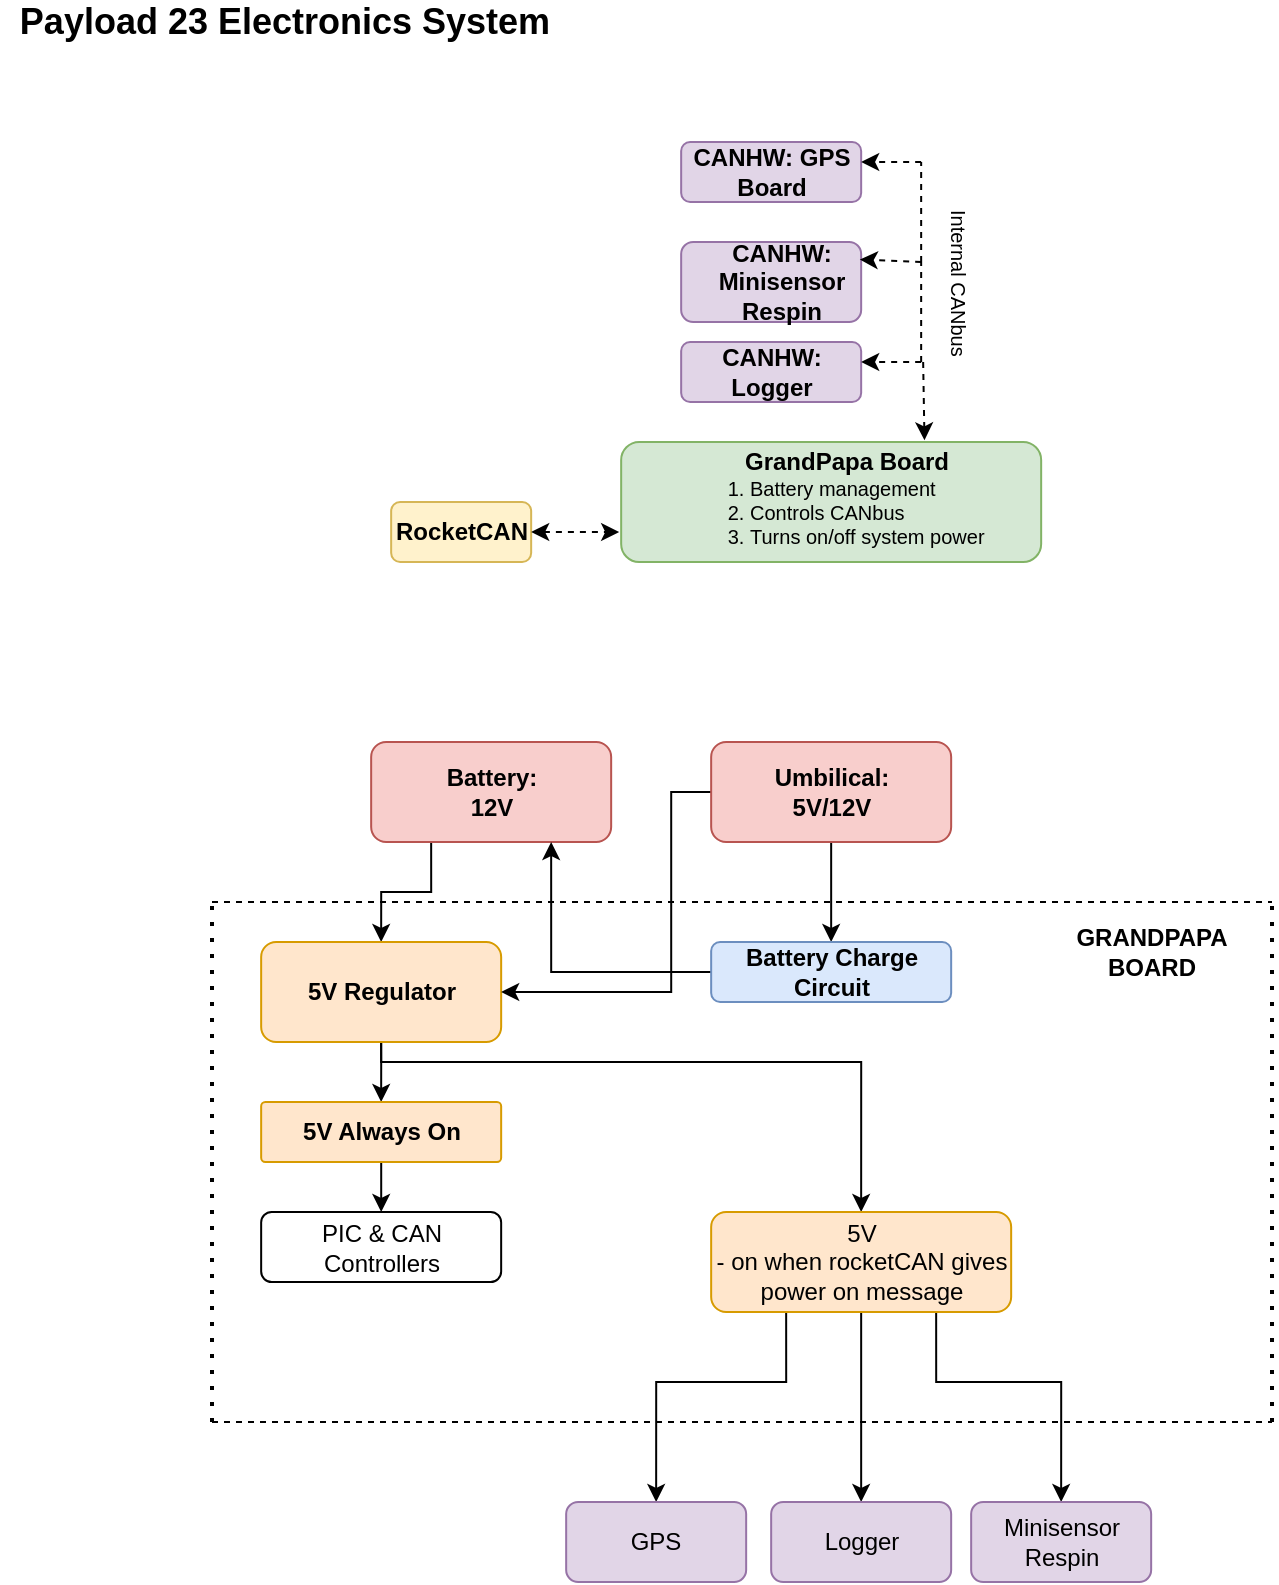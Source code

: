 <mxfile version="20.3.0" type="device"><diagram id="Opwh5GYKjnsF_A2R5oXe" name="Boards Layout"><mxGraphModel dx="1221" dy="754" grid="1" gridSize="10" guides="1" tooltips="1" connect="1" arrows="1" fold="1" page="1" pageScale="1" pageWidth="850" pageHeight="1100" background="#ffffff" math="0" shadow="0"><root><mxCell id="0"/><mxCell id="1" parent="0"/><mxCell id="gV5VkrHeoTFc6tMUTauO-68" value="" style="rounded=1;whiteSpace=wrap;html=1;fillColor=#d5e8d4;strokeColor=#82b366;" parent="1" vertex="1"><mxGeometry x="324.58" y="240" width="210" height="60" as="geometry"/></mxCell><mxCell id="gV5VkrHeoTFc6tMUTauO-69" value="&lt;b&gt;GrandPapa Board&lt;/b&gt;" style="text;html=1;strokeColor=none;fillColor=none;align=center;verticalAlign=middle;whiteSpace=wrap;rounded=0;" parent="1" vertex="1"><mxGeometry x="384.58" y="240" width="105" height="20" as="geometry"/></mxCell><mxCell id="gV5VkrHeoTFc6tMUTauO-70" value="&lt;ol style=&quot;font-size: 10px&quot;&gt;&lt;li&gt;Battery management&lt;/li&gt;&lt;li&gt;Controls CANbus&lt;/li&gt;&lt;li&gt;Turns on/off system power&lt;/li&gt;&lt;/ol&gt;" style="text;html=1;strokeColor=none;fillColor=none;align=left;verticalAlign=middle;whiteSpace=wrap;rounded=1;" parent="1" vertex="1"><mxGeometry x="347.08" y="265" width="165" height="20" as="geometry"/></mxCell><mxCell id="gV5VkrHeoTFc6tMUTauO-74" value="" style="rounded=1;whiteSpace=wrap;html=1;fillColor=#e1d5e7;strokeColor=#9673a6;" parent="1" vertex="1"><mxGeometry x="354.58" y="190" width="90" height="30" as="geometry"/></mxCell><mxCell id="gV5VkrHeoTFc6tMUTauO-75" value="" style="rounded=1;whiteSpace=wrap;html=1;fillColor=#e1d5e7;strokeColor=#9673a6;" parent="1" vertex="1"><mxGeometry x="354.58" y="140" width="90" height="40" as="geometry"/></mxCell><mxCell id="gV5VkrHeoTFc6tMUTauO-76" value="" style="rounded=1;whiteSpace=wrap;html=1;fillColor=#e1d5e7;strokeColor=#9673a6;" parent="1" vertex="1"><mxGeometry x="354.58" y="90" width="90" height="30" as="geometry"/></mxCell><mxCell id="gV5VkrHeoTFc6tMUTauO-77" value="&lt;b&gt;CANHW: GPS Board&lt;br&gt;&lt;/b&gt;" style="text;html=1;strokeColor=none;fillColor=none;align=center;verticalAlign=middle;whiteSpace=wrap;rounded=0;" parent="1" vertex="1"><mxGeometry x="354.58" y="95" width="90" height="20" as="geometry"/></mxCell><mxCell id="gV5VkrHeoTFc6tMUTauO-78" value="&lt;b&gt;CANHW: Minisensor Respin&lt;/b&gt;" style="text;html=1;strokeColor=none;fillColor=none;align=center;verticalAlign=middle;whiteSpace=wrap;rounded=1;" parent="1" vertex="1"><mxGeometry x="359.58" y="150" width="90" height="20" as="geometry"/></mxCell><mxCell id="gV5VkrHeoTFc6tMUTauO-79" value="&lt;b&gt;CANHW: Logger&lt;/b&gt;" style="text;html=1;align=center;verticalAlign=middle;whiteSpace=wrap;rounded=1;" parent="1" vertex="1"><mxGeometry x="354.58" y="195" width="90" height="20" as="geometry"/></mxCell><mxCell id="gV5VkrHeoTFc6tMUTauO-80" value="" style="endArrow=classic;html=1;exitX=0.873;exitY=-0.042;exitDx=0;exitDy=0;exitPerimeter=0;dashed=1;entryX=0.873;entryY=-0.042;entryDx=0;entryDy=0;entryPerimeter=0;" parent="1" target="gV5VkrHeoTFc6tMUTauO-69" edge="1"><mxGeometry width="50" height="50" relative="1" as="geometry"><mxPoint x="475.58" y="200" as="sourcePoint"/><mxPoint x="334.58" y="230" as="targetPoint"/></mxGeometry></mxCell><mxCell id="gV5VkrHeoTFc6tMUTauO-81" value="" style="endArrow=classic;html=1;entryX=1;entryY=0.25;entryDx=0;entryDy=0;dashed=1;" parent="1" target="gV5VkrHeoTFc6tMUTauO-79" edge="1"><mxGeometry width="50" height="50" relative="1" as="geometry"><mxPoint x="474.58" y="200" as="sourcePoint"/><mxPoint x="414.58" y="180" as="targetPoint"/></mxGeometry></mxCell><mxCell id="gV5VkrHeoTFc6tMUTauO-82" value="" style="endArrow=none;html=1;dashed=1;endFill=0;" parent="1" edge="1"><mxGeometry width="50" height="50" relative="1" as="geometry"><mxPoint x="474.58" y="200" as="sourcePoint"/><mxPoint x="474.58" y="150" as="targetPoint"/></mxGeometry></mxCell><mxCell id="gV5VkrHeoTFc6tMUTauO-83" value="" style="endArrow=classic;html=1;entryX=0.937;entryY=-0.06;entryDx=0;entryDy=0;entryPerimeter=0;dashed=1;" parent="1" target="gV5VkrHeoTFc6tMUTauO-78" edge="1"><mxGeometry width="50" height="50" relative="1" as="geometry"><mxPoint x="474.58" y="150" as="sourcePoint"/><mxPoint x="414.58" y="180" as="targetPoint"/></mxGeometry></mxCell><mxCell id="gV5VkrHeoTFc6tMUTauO-84" value="" style="endArrow=none;html=1;dashed=1;endFill=0;" parent="1" edge="1"><mxGeometry width="50" height="50" relative="1" as="geometry"><mxPoint x="474.58" y="150" as="sourcePoint"/><mxPoint x="474.58" y="100" as="targetPoint"/></mxGeometry></mxCell><mxCell id="gV5VkrHeoTFc6tMUTauO-85" value="" style="endArrow=classic;html=1;entryX=1;entryY=0.25;entryDx=0;entryDy=0;dashed=1;" parent="1" target="gV5VkrHeoTFc6tMUTauO-77" edge="1"><mxGeometry width="50" height="50" relative="1" as="geometry"><mxPoint x="474.58" y="100" as="sourcePoint"/><mxPoint x="414.58" y="180" as="targetPoint"/></mxGeometry></mxCell><mxCell id="gV5VkrHeoTFc6tMUTauO-86" value="&lt;font style=&quot;font-size: 10px&quot;&gt;Internal&amp;nbsp;CANbus&lt;/font&gt;" style="text;html=1;strokeColor=none;fillColor=none;align=center;verticalAlign=middle;whiteSpace=wrap;rounded=0;rotation=90;" parent="1" vertex="1"><mxGeometry x="409.58" y="150" width="167.5" height="20" as="geometry"/></mxCell><mxCell id="gV5VkrHeoTFc6tMUTauO-87" value="" style="rounded=1;whiteSpace=wrap;html=1;fillColor=#fff2cc;strokeColor=#d6b656;" parent="1" vertex="1"><mxGeometry x="209.58" y="270" width="70" height="30" as="geometry"/></mxCell><mxCell id="gV5VkrHeoTFc6tMUTauO-88" value="&lt;b&gt;RocketCAN&lt;/b&gt;" style="text;html=1;strokeColor=none;fillColor=none;align=center;verticalAlign=middle;whiteSpace=wrap;rounded=0;" parent="1" vertex="1"><mxGeometry x="224.58" y="275" width="40" height="20" as="geometry"/></mxCell><mxCell id="gV5VkrHeoTFc6tMUTauO-89" value="" style="endArrow=classic;html=1;dashed=1;startArrow=classic;startFill=1;" parent="1" edge="1"><mxGeometry width="50" height="50" relative="1" as="geometry"><mxPoint x="279.58" y="285" as="sourcePoint"/><mxPoint x="323.58" y="285" as="targetPoint"/></mxGeometry></mxCell><mxCell id="gV5VkrHeoTFc6tMUTauO-116" value="&lt;b&gt;&lt;font style=&quot;font-size: 18px&quot;&gt;Payload 23 Electronics System&lt;/font&gt;&lt;/b&gt;" style="text;html=1;strokeColor=none;fillColor=none;align=center;verticalAlign=middle;whiteSpace=wrap;rounded=0;" parent="1" vertex="1"><mxGeometry x="14.58" y="20" width="282.5" height="20" as="geometry"/></mxCell><mxCell id="FkA0JRXZTcN10RBnBfSc-7" style="edgeStyle=orthogonalEdgeStyle;rounded=0;orthogonalLoop=1;jettySize=auto;html=1;exitX=0.25;exitY=1;exitDx=0;exitDy=0;entryX=0.5;entryY=0;entryDx=0;entryDy=0;" parent="1" source="dNhaU_Bku__B4KWf_yya-1" target="dNhaU_Bku__B4KWf_yya-2" edge="1"><mxGeometry relative="1" as="geometry"/></mxCell><mxCell id="dNhaU_Bku__B4KWf_yya-1" value="&lt;b&gt;Battery:&lt;br&gt;12V&lt;/b&gt;" style="rounded=1;whiteSpace=wrap;html=1;fillColor=#f8cecc;strokeColor=#b85450;" parent="1" vertex="1"><mxGeometry x="199.58" y="390" width="120" height="50" as="geometry"/></mxCell><mxCell id="U_Bco8xagJm4rMA6SfWQ-5" style="edgeStyle=orthogonalEdgeStyle;rounded=0;orthogonalLoop=1;jettySize=auto;html=1;exitX=0.5;exitY=1;exitDx=0;exitDy=0;entryX=0.5;entryY=0;entryDx=0;entryDy=0;" parent="1" source="dNhaU_Bku__B4KWf_yya-2" target="U_Bco8xagJm4rMA6SfWQ-4" edge="1"><mxGeometry relative="1" as="geometry"><Array as="points"><mxPoint x="204.58" y="550"/><mxPoint x="204.58" y="550"/></Array></mxGeometry></mxCell><mxCell id="U_Bco8xagJm4rMA6SfWQ-9" style="edgeStyle=orthogonalEdgeStyle;rounded=0;orthogonalLoop=1;jettySize=auto;html=1;exitX=0.5;exitY=1;exitDx=0;exitDy=0;entryX=0.5;entryY=0;entryDx=0;entryDy=0;" parent="1" source="dNhaU_Bku__B4KWf_yya-2" target="U_Bco8xagJm4rMA6SfWQ-3" edge="1"><mxGeometry relative="1" as="geometry"><Array as="points"><mxPoint x="204.58" y="550"/><mxPoint x="444.58" y="550"/></Array><mxPoint x="369.58" y="550" as="targetPoint"/></mxGeometry></mxCell><mxCell id="dNhaU_Bku__B4KWf_yya-2" value="" style="rounded=1;whiteSpace=wrap;html=1;fillColor=#ffe6cc;strokeColor=#d79b00;" parent="1" vertex="1"><mxGeometry x="144.58" y="490" width="120" height="50" as="geometry"/></mxCell><mxCell id="dNhaU_Bku__B4KWf_yya-3" value="&lt;b&gt;5V Regulator&lt;/b&gt;" style="text;html=1;strokeColor=none;fillColor=none;align=center;verticalAlign=middle;whiteSpace=wrap;rounded=0;" parent="1" vertex="1"><mxGeometry x="144.58" y="500" width="120" height="30" as="geometry"/></mxCell><mxCell id="K0ZNFbAqT4Md07cK-q4z-10" style="edgeStyle=orthogonalEdgeStyle;rounded=0;orthogonalLoop=1;jettySize=auto;html=1;exitX=0.25;exitY=1;exitDx=0;exitDy=0;entryX=0.5;entryY=0;entryDx=0;entryDy=0;" parent="1" source="U_Bco8xagJm4rMA6SfWQ-3" target="K0ZNFbAqT4Md07cK-q4z-7" edge="1"><mxGeometry relative="1" as="geometry"><Array as="points"><mxPoint x="407.58" y="710"/><mxPoint x="341.58" y="710"/></Array></mxGeometry></mxCell><mxCell id="K0ZNFbAqT4Md07cK-q4z-11" style="edgeStyle=orthogonalEdgeStyle;rounded=0;orthogonalLoop=1;jettySize=auto;html=1;exitX=0.5;exitY=1;exitDx=0;exitDy=0;entryX=0.5;entryY=0;entryDx=0;entryDy=0;" parent="1" source="U_Bco8xagJm4rMA6SfWQ-3" target="K0ZNFbAqT4Md07cK-q4z-8" edge="1"><mxGeometry relative="1" as="geometry"/></mxCell><mxCell id="K0ZNFbAqT4Md07cK-q4z-12" style="edgeStyle=orthogonalEdgeStyle;rounded=0;orthogonalLoop=1;jettySize=auto;html=1;exitX=0.75;exitY=1;exitDx=0;exitDy=0;entryX=0.5;entryY=0;entryDx=0;entryDy=0;" parent="1" source="U_Bco8xagJm4rMA6SfWQ-3" target="K0ZNFbAqT4Md07cK-q4z-9" edge="1"><mxGeometry relative="1" as="geometry"><Array as="points"><mxPoint x="481.58" y="710"/><mxPoint x="544.58" y="710"/></Array></mxGeometry></mxCell><mxCell id="U_Bco8xagJm4rMA6SfWQ-3" value="&lt;div&gt;5V &lt;br&gt;&lt;/div&gt;&lt;div&gt;- on when rocketCAN gives power on message&lt;br&gt;&lt;/div&gt;" style="rounded=1;whiteSpace=wrap;html=1;fillColor=#ffe6cc;strokeColor=#d79b00;" parent="1" vertex="1"><mxGeometry x="369.58" y="625" width="150" height="50" as="geometry"/></mxCell><mxCell id="U_Bco8xagJm4rMA6SfWQ-7" value="" style="edgeStyle=orthogonalEdgeStyle;rounded=0;orthogonalLoop=1;jettySize=auto;html=1;" parent="1" source="U_Bco8xagJm4rMA6SfWQ-4" target="U_Bco8xagJm4rMA6SfWQ-6" edge="1"><mxGeometry relative="1" as="geometry"/></mxCell><mxCell id="U_Bco8xagJm4rMA6SfWQ-4" value="&lt;b&gt;5V Always On&lt;br&gt;&lt;/b&gt;" style="text;html=1;strokeColor=#d79b00;fillColor=#ffe6cc;align=center;verticalAlign=middle;whiteSpace=wrap;rounded=1;arcSize=7;" parent="1" vertex="1"><mxGeometry x="144.58" y="570" width="120" height="30" as="geometry"/></mxCell><mxCell id="U_Bco8xagJm4rMA6SfWQ-6" value="PIC &amp;amp; CAN Controllers" style="whiteSpace=wrap;html=1;rounded=1;" parent="1" vertex="1"><mxGeometry x="144.58" y="625" width="120" height="35" as="geometry"/></mxCell><mxCell id="8Qoca92Wj_mAgTNMkAh7-1" value="" style="endArrow=none;dashed=1;html=1;dashPattern=1 3;strokeWidth=2;rounded=0;" parent="1" edge="1"><mxGeometry width="50" height="50" relative="1" as="geometry"><mxPoint x="650.0" y="730" as="sourcePoint"/><mxPoint x="650.0" y="470" as="targetPoint"/></mxGeometry></mxCell><mxCell id="8Qoca92Wj_mAgTNMkAh7-2" value="" style="endArrow=none;dashed=1;html=1;dashPattern=1 3;strokeWidth=2;rounded=0;" parent="1" edge="1"><mxGeometry width="50" height="50" relative="1" as="geometry"><mxPoint x="120" y="730" as="sourcePoint"/><mxPoint x="120" y="470" as="targetPoint"/></mxGeometry></mxCell><mxCell id="8Qoca92Wj_mAgTNMkAh7-5" value="" style="endArrow=none;dashed=1;html=1;rounded=0;" parent="1" edge="1"><mxGeometry width="50" height="50" relative="1" as="geometry"><mxPoint x="120" y="470" as="sourcePoint"/><mxPoint x="650.0" y="470" as="targetPoint"/></mxGeometry></mxCell><mxCell id="8Qoca92Wj_mAgTNMkAh7-9" value="&lt;b&gt;GRANDPAPA BOARD&lt;/b&gt;" style="text;html=1;strokeColor=none;fillColor=none;align=center;verticalAlign=middle;whiteSpace=wrap;rounded=0;" parent="1" vertex="1"><mxGeometry x="540.0" y="470" width="100" height="50" as="geometry"/></mxCell><mxCell id="FkA0JRXZTcN10RBnBfSc-1" value="" style="endArrow=none;dashed=1;html=1;rounded=0;" parent="1" edge="1"><mxGeometry width="50" height="50" relative="1" as="geometry"><mxPoint x="120" y="730" as="sourcePoint"/><mxPoint x="650.0" y="730" as="targetPoint"/></mxGeometry></mxCell><mxCell id="FkA0JRXZTcN10RBnBfSc-10" style="edgeStyle=orthogonalEdgeStyle;rounded=0;orthogonalLoop=1;jettySize=auto;html=1;exitX=0.75;exitY=1;exitDx=0;exitDy=0;entryX=0.5;entryY=0;entryDx=0;entryDy=0;" parent="1" edge="1"><mxGeometry relative="1" as="geometry"><mxPoint x="1035" y="570.0" as="targetPoint"/></mxGeometry></mxCell><mxCell id="K0ZNFbAqT4Md07cK-q4z-3" style="edgeStyle=orthogonalEdgeStyle;rounded=0;orthogonalLoop=1;jettySize=auto;html=1;exitX=0.5;exitY=1;exitDx=0;exitDy=0;entryX=0.5;entryY=0;entryDx=0;entryDy=0;" parent="1" source="K0ZNFbAqT4Md07cK-q4z-1" target="K0ZNFbAqT4Md07cK-q4z-2" edge="1"><mxGeometry relative="1" as="geometry"/></mxCell><mxCell id="K0ZNFbAqT4Md07cK-q4z-6" style="edgeStyle=orthogonalEdgeStyle;rounded=0;orthogonalLoop=1;jettySize=auto;html=1;exitX=0;exitY=0.5;exitDx=0;exitDy=0;entryX=1;entryY=0.5;entryDx=0;entryDy=0;" parent="1" source="K0ZNFbAqT4Md07cK-q4z-1" target="dNhaU_Bku__B4KWf_yya-3" edge="1"><mxGeometry relative="1" as="geometry"><Array as="points"><mxPoint x="349.58" y="415"/><mxPoint x="349.58" y="515"/></Array></mxGeometry></mxCell><mxCell id="K0ZNFbAqT4Md07cK-q4z-1" value="&lt;b&gt;Umbilical:&lt;br&gt;5V/12V&lt;/b&gt;" style="rounded=1;whiteSpace=wrap;html=1;fillColor=#f8cecc;strokeColor=#b85450;" parent="1" vertex="1"><mxGeometry x="369.58" y="390" width="120" height="50" as="geometry"/></mxCell><mxCell id="K0ZNFbAqT4Md07cK-q4z-4" style="edgeStyle=orthogonalEdgeStyle;rounded=0;orthogonalLoop=1;jettySize=auto;html=1;exitX=0;exitY=0.5;exitDx=0;exitDy=0;entryX=0.75;entryY=1;entryDx=0;entryDy=0;" parent="1" source="K0ZNFbAqT4Md07cK-q4z-2" target="dNhaU_Bku__B4KWf_yya-1" edge="1"><mxGeometry relative="1" as="geometry"><mxPoint x="289.58" y="520" as="targetPoint"/></mxGeometry></mxCell><mxCell id="K0ZNFbAqT4Md07cK-q4z-2" value="&lt;b&gt;Battery Charge Circuit&lt;/b&gt;" style="rounded=1;whiteSpace=wrap;html=1;fillColor=#dae8fc;strokeColor=#6c8ebf;" parent="1" vertex="1"><mxGeometry x="369.58" y="490" width="120" height="30" as="geometry"/></mxCell><mxCell id="K0ZNFbAqT4Md07cK-q4z-7" value="GPS" style="rounded=1;whiteSpace=wrap;html=1;fillColor=#e1d5e7;strokeColor=#9673a6;" parent="1" vertex="1"><mxGeometry x="297.08" y="770" width="90" height="40" as="geometry"/></mxCell><mxCell id="K0ZNFbAqT4Md07cK-q4z-8" value="Logger" style="rounded=1;whiteSpace=wrap;html=1;fillColor=#e1d5e7;strokeColor=#9673a6;" parent="1" vertex="1"><mxGeometry x="399.58" y="770" width="90" height="40" as="geometry"/></mxCell><mxCell id="K0ZNFbAqT4Md07cK-q4z-9" value="Minisensor Respin" style="rounded=1;whiteSpace=wrap;html=1;fillColor=#e1d5e7;strokeColor=#9673a6;" parent="1" vertex="1"><mxGeometry x="499.58" y="770" width="90" height="40" as="geometry"/></mxCell></root></mxGraphModel></diagram></mxfile>